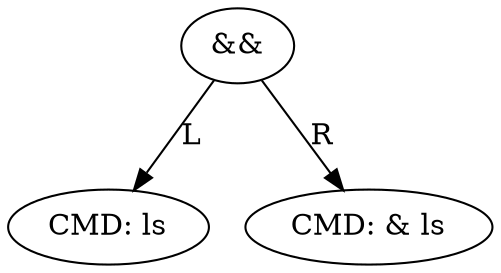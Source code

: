 digraph AST {
"0x604000000610" [label="&&"];
"0x604000000610" -> "0x604000000650" [label="L"];
"0x604000000650" [label="CMD: ls"];
"0x604000000610" -> "0x604000000690" [label="R"];
"0x604000000690" [label="CMD: & ls"];
}
